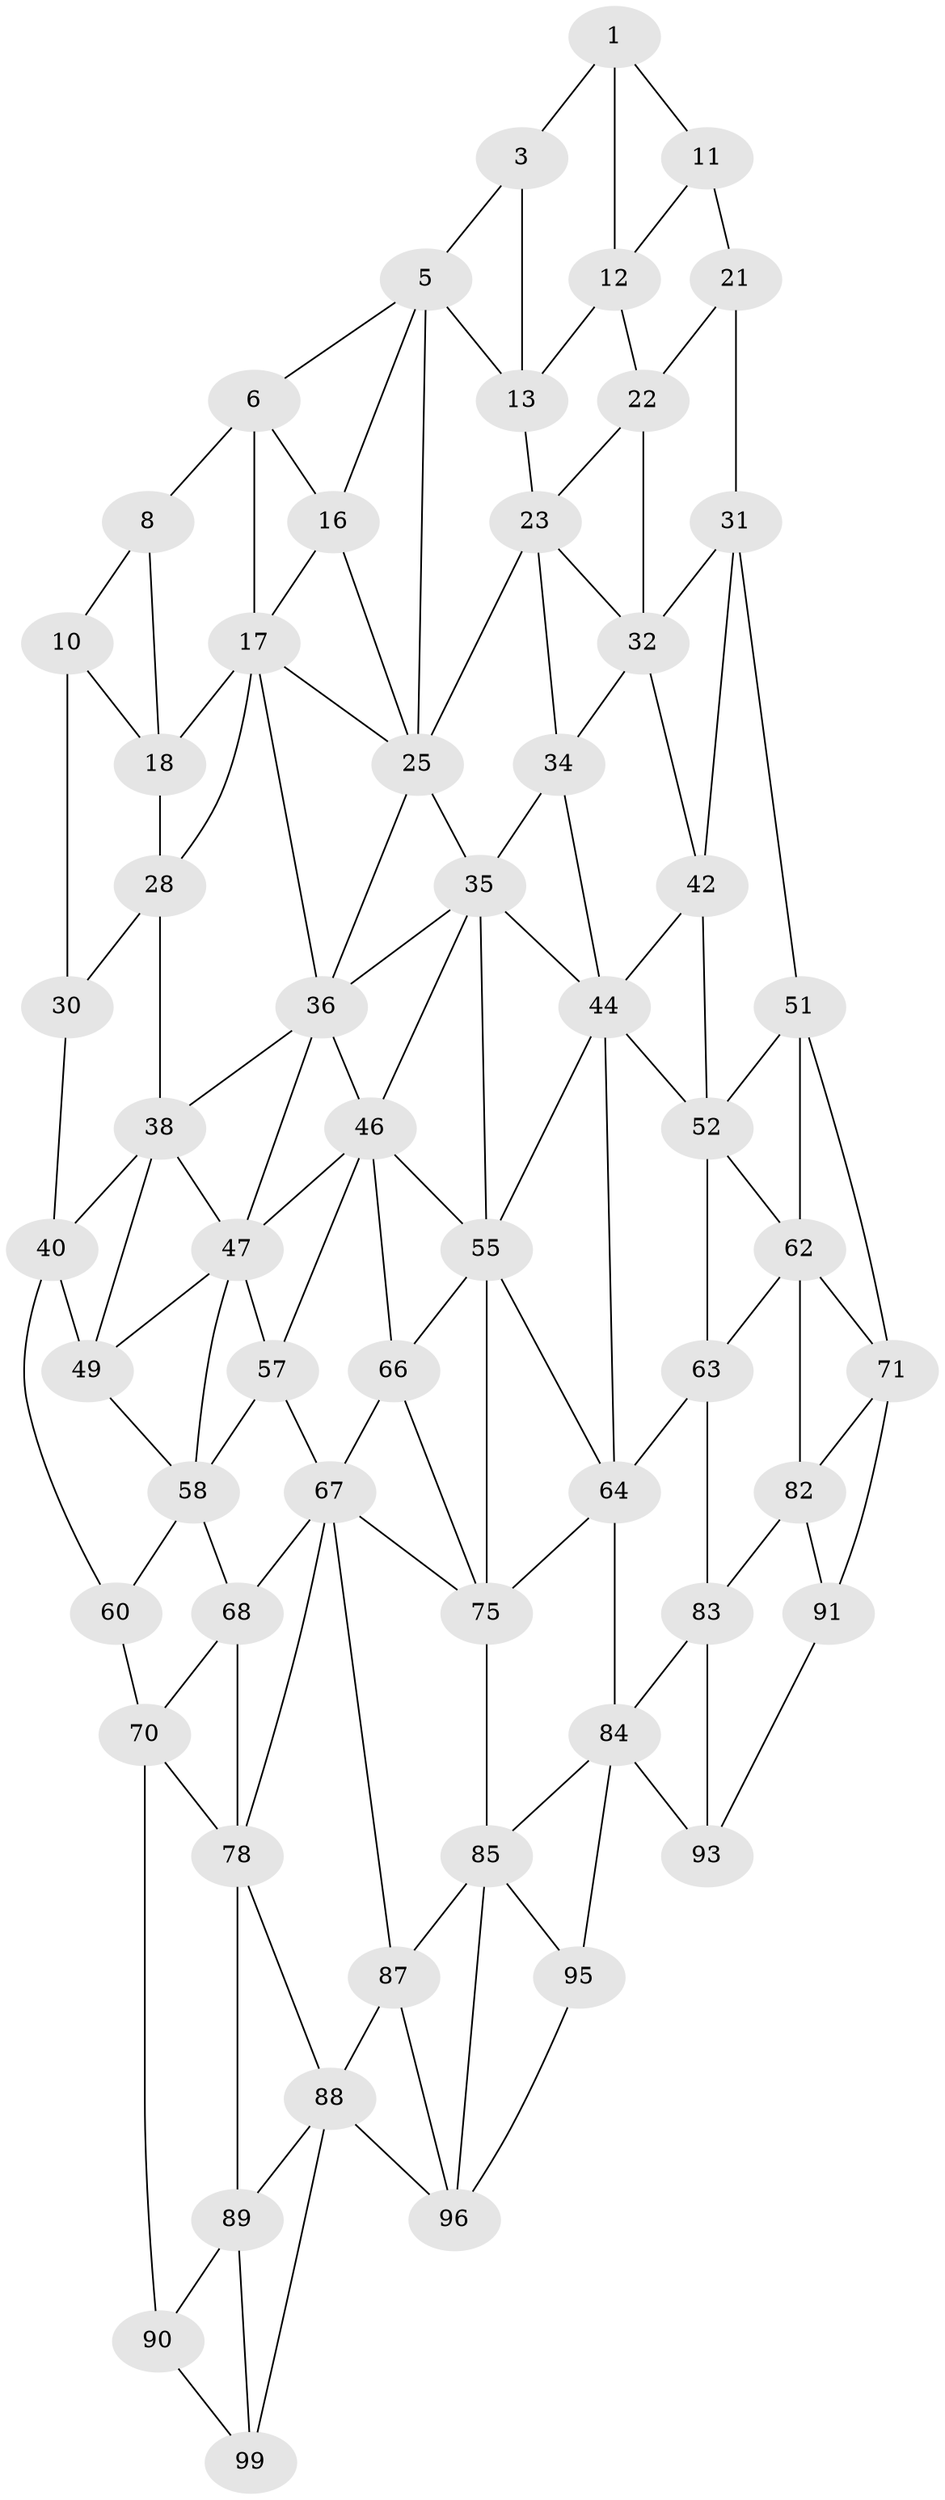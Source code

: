 // original degree distribution, {2: 0.04, 3: 0.32, 4: 0.64}
// Generated by graph-tools (version 1.1) at 2025/38/02/21/25 10:38:57]
// undirected, 59 vertices, 127 edges
graph export_dot {
graph [start="1"]
  node [color=gray90,style=filled];
  1 [super="+2"];
  3 [super="+4"];
  5 [super="+15"];
  6 [super="+7"];
  8 [super="+9"];
  10 [super="+20"];
  11;
  12;
  13 [super="+14"];
  16;
  17 [super="+27"];
  18 [super="+19"];
  21;
  22;
  23 [super="+24"];
  25 [super="+26"];
  28 [super="+29"];
  30;
  31 [super="+41"];
  32 [super="+33"];
  34;
  35 [super="+45"];
  36 [super="+37"];
  38 [super="+39"];
  40 [super="+50"];
  42 [super="+43"];
  44 [super="+54"];
  46 [super="+56"];
  47 [super="+48"];
  49;
  51 [super="+61"];
  52 [super="+53"];
  55 [super="+65"];
  57;
  58 [super="+59"];
  60;
  62 [super="+72"];
  63 [super="+73"];
  64 [super="+74"];
  66;
  67 [super="+77"];
  68 [super="+69"];
  70 [super="+80"];
  71 [super="+81"];
  75 [super="+76"];
  78 [super="+79"];
  82;
  83;
  84 [super="+94"];
  85 [super="+86"];
  87;
  88 [super="+98"];
  89;
  90;
  91 [super="+92"];
  93;
  95;
  96 [super="+97"];
  99 [super="+100"];
  1 -- 11;
  1 -- 3;
  1 -- 12;
  3 -- 13 [weight=2];
  3 -- 5;
  5 -- 6;
  5 -- 16;
  5 -- 25;
  5 -- 13;
  6 -- 16;
  6 -- 8;
  6 -- 17;
  8 -- 18 [weight=2];
  8 -- 10;
  10 -- 18;
  10 -- 30;
  11 -- 21;
  11 -- 12;
  12 -- 22;
  12 -- 13;
  13 -- 23 [weight=2];
  16 -- 17;
  16 -- 25;
  17 -- 18;
  17 -- 28;
  17 -- 25;
  17 -- 36;
  18 -- 28 [weight=2];
  21 -- 31;
  21 -- 22;
  22 -- 32;
  22 -- 23;
  23 -- 32;
  23 -- 25;
  23 -- 34;
  25 -- 35;
  25 -- 36;
  28 -- 38 [weight=2];
  28 -- 30;
  30 -- 40;
  31 -- 32;
  31 -- 42;
  31 -- 51;
  32 -- 42 [weight=2];
  32 -- 34;
  34 -- 44;
  34 -- 35;
  35 -- 36;
  35 -- 44;
  35 -- 46;
  35 -- 55;
  36 -- 46;
  36 -- 38;
  36 -- 47;
  38 -- 40;
  38 -- 49;
  38 -- 47;
  40 -- 49;
  40 -- 60;
  42 -- 52 [weight=2];
  42 -- 44;
  44 -- 64;
  44 -- 55;
  44 -- 52;
  46 -- 47;
  46 -- 57;
  46 -- 66;
  46 -- 55;
  47 -- 57;
  47 -- 49;
  47 -- 58;
  49 -- 58;
  51 -- 52;
  51 -- 62;
  51 -- 71;
  52 -- 62;
  52 -- 63;
  55 -- 64;
  55 -- 66;
  55 -- 75;
  57 -- 67;
  57 -- 58;
  58 -- 68 [weight=2];
  58 -- 60;
  60 -- 70;
  62 -- 63 [weight=2];
  62 -- 82;
  62 -- 71;
  63 -- 64 [weight=2];
  63 -- 83;
  64 -- 75;
  64 -- 84;
  66 -- 67;
  66 -- 75;
  67 -- 68;
  67 -- 75;
  67 -- 78;
  67 -- 87;
  68 -- 78 [weight=2];
  68 -- 70;
  70 -- 90;
  70 -- 78;
  71 -- 82;
  71 -- 91;
  75 -- 85 [weight=2];
  78 -- 88;
  78 -- 89;
  82 -- 83;
  82 -- 91;
  83 -- 93;
  83 -- 84;
  84 -- 85;
  84 -- 93;
  84 -- 95;
  85 -- 95;
  85 -- 96;
  85 -- 87;
  87 -- 88;
  87 -- 96;
  88 -- 89;
  88 -- 99;
  88 -- 96;
  89 -- 99;
  89 -- 90;
  90 -- 99;
  91 -- 93;
  95 -- 96;
}
